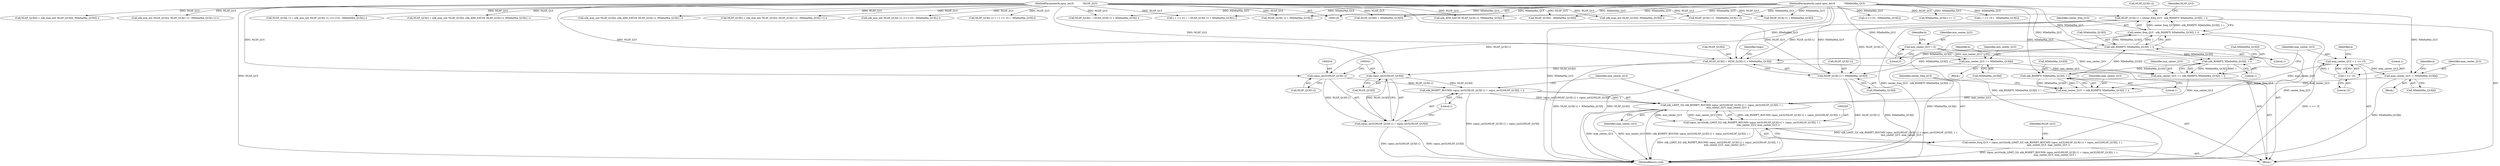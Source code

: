 digraph "0_Android_0d052d64480a30e83fcdda80f4774624e044beb7@integer" {
"1000348" [label="(Call,NLSF_Q15[I-1] = center_freq_Q15 - silk_RSHIFT( NDeltaMin_Q15[I], 1 ))"];
"1000354" [label="(Call,center_freq_Q15 - silk_RSHIFT( NDeltaMin_Q15[I], 1 ))"];
"1000326" [label="(Call,center_freq_Q15 = (opus_int16)silk_LIMIT_32( silk_RSHIFT_ROUND( (opus_int32)NLSF_Q15[I-1] + (opus_int32)NLSF_Q15[I], 1 ),\n                min_center_Q15, max_center_Q15 ))"];
"1000328" [label="(Call,(opus_int16)silk_LIMIT_32( silk_RSHIFT_ROUND( (opus_int32)NLSF_Q15[I-1] + (opus_int32)NLSF_Q15[I], 1 ),\n                min_center_Q15, max_center_Q15 ))"];
"1000330" [label="(Call,silk_LIMIT_32( silk_RSHIFT_ROUND( (opus_int32)NLSF_Q15[I-1] + (opus_int32)NLSF_Q15[I], 1 ),\n                min_center_Q15, max_center_Q15 ))"];
"1000331" [label="(Call,silk_RSHIFT_ROUND( (opus_int32)NLSF_Q15[I-1] + (opus_int32)NLSF_Q15[I], 1 ))"];
"1000333" [label="(Call,(opus_int32)NLSF_Q15[I-1])"];
"1000127" [label="(MethodParameterIn,opus_int16            *NLSF_Q15)"];
"1000348" [label="(Call,NLSF_Q15[I-1] = center_freq_Q15 - silk_RSHIFT( NDeltaMin_Q15[I], 1 ))"];
"1000340" [label="(Call,(opus_int32)NLSF_Q15[I])"];
"1000361" [label="(Call,NLSF_Q15[I] = NLSF_Q15[I-1] + NDeltaMin_Q15[I])"];
"1000356" [label="(Call,silk_RSHIFT( NDeltaMin_Q15[I], 1 ))"];
"1000321" [label="(Call,silk_RSHIFT( NDeltaMin_Q15[I], 1 ))"];
"1000294" [label="(Call,silk_RSHIFT( NDeltaMin_Q15[I], 1 ))"];
"1000128" [label="(MethodParameterIn,const opus_int16            *NDeltaMin_Q15)"];
"1000292" [label="(Call,min_center_Q15 += silk_RSHIFT( NDeltaMin_Q15[I], 1 ))"];
"1000274" [label="(Call,min_center_Q15 = 0)"];
"1000287" [label="(Call,min_center_Q15 += NDeltaMin_Q15[k])"];
"1000319" [label="(Call,max_center_Q15 -= silk_RSHIFT( NDeltaMin_Q15[I], 1 ))"];
"1000314" [label="(Call,max_center_Q15 -= NDeltaMin_Q15[k])"];
"1000299" [label="(Call,max_center_Q15 = 1 << 15)"];
"1000301" [label="(Call,1 << 15)"];
"1000332" [label="(Call,(opus_int32)NLSF_Q15[I-1] + (opus_int32)NLSF_Q15[I])"];
"1000365" [label="(Call,NLSF_Q15[I-1] + NDeltaMin_Q15[I])"];
"1000422" [label="(Call,NLSF_Q15[L-1] = silk_min_int( NLSF_Q15[L-1], (1<<15) - NDeltaMin_Q15[L] ))"];
"1000365" [label="(Call,NLSF_Q15[I-1] + NDeltaMin_Q15[I])"];
"1000295" [label="(Call,NDeltaMin_Q15[I])"];
"1000287" [label="(Call,min_center_Q15 += NDeltaMin_Q15[k])"];
"1000330" [label="(Call,silk_LIMIT_32( silk_RSHIFT_ROUND( (opus_int32)NLSF_Q15[I-1] + (opus_int32)NLSF_Q15[I], 1 ),\n                min_center_Q15, max_center_Q15 ))"];
"1000327" [label="(Identifier,center_freq_Q15)"];
"1000302" [label="(Literal,1)"];
"1000355" [label="(Identifier,center_freq_Q15)"];
"1000300" [label="(Identifier,max_center_Q15)"];
"1000157" [label="(Identifier,loops)"];
"1000356" [label="(Call,silk_RSHIFT( NDeltaMin_Q15[I], 1 ))"];
"1000335" [label="(Call,NLSF_Q15[I-1])"];
"1000301" [label="(Call,1 << 15)"];
"1000328" [label="(Call,(opus_int16)silk_LIMIT_32( silk_RSHIFT_ROUND( (opus_int32)NLSF_Q15[I-1] + (opus_int32)NLSF_Q15[I], 1 ),\n                min_center_Q15, max_center_Q15 ))"];
"1000354" [label="(Call,center_freq_Q15 - silk_RSHIFT( NDeltaMin_Q15[I], 1 ))"];
"1000326" [label="(Call,center_freq_Q15 = (opus_int16)silk_LIMIT_32( silk_RSHIFT_ROUND( (opus_int32)NLSF_Q15[I-1] + (opus_int32)NLSF_Q15[I], 1 ),\n                min_center_Q15, max_center_Q15 ))"];
"1000405" [label="(Call,NLSF_Q15[i] = silk_max_int( NLSF_Q15[i], silk_ADD_SAT16( NLSF_Q15[i-1], NDeltaMin_Q15[i] ) ))"];
"1000434" [label="(Call,(1<<15) - NDeltaMin_Q15[L])"];
"1000346" [label="(Identifier,min_center_Q15)"];
"1000471" [label="(MethodReturn,void)"];
"1000321" [label="(Call,silk_RSHIFT( NDeltaMin_Q15[I], 1 ))"];
"1000314" [label="(Call,max_center_Q15 -= NDeltaMin_Q15[k])"];
"1000348" [label="(Call,NLSF_Q15[I-1] = center_freq_Q15 - silk_RSHIFT( NDeltaMin_Q15[I], 1 ))"];
"1000215" [label="(Call,NLSF_Q15[L-1] + NDeltaMin_Q15[L])"];
"1000409" [label="(Call,silk_max_int( NLSF_Q15[i], silk_ADD_SAT16( NLSF_Q15[i-1], NDeltaMin_Q15[i] ) ))"];
"1000413" [label="(Call,silk_ADD_SAT16( NLSF_Q15[i-1], NDeltaMin_Q15[i] ))"];
"1000320" [label="(Identifier,max_center_Q15)"];
"1000274" [label="(Call,min_center_Q15 = 0)"];
"1000361" [label="(Call,NLSF_Q15[I] = NLSF_Q15[I-1] + NDeltaMin_Q15[I])"];
"1000288" [label="(Identifier,min_center_Q15)"];
"1000452" [label="(Call,NLSF_Q15[i] = silk_min_int( NLSF_Q15[i], NLSF_Q15[i+1] - NDeltaMin_Q15[i+1] ))"];
"1000362" [label="(Call,NLSF_Q15[I])"];
"1000273" [label="(Block,)"];
"1000349" [label="(Call,NLSF_Q15[I-1])"];
"1000306" [label="(Identifier,k)"];
"1000127" [label="(MethodParameterIn,opus_int16            *NLSF_Q15)"];
"1000342" [label="(Call,NLSF_Q15[I])"];
"1000292" [label="(Call,min_center_Q15 += silk_RSHIFT( NDeltaMin_Q15[I], 1 ))"];
"1000275" [label="(Identifier,min_center_Q15)"];
"1000161" [label="(Call,NLSF_Q15[0] - NDeltaMin_Q15[0])"];
"1000371" [label="(Call,NDeltaMin_Q15[I])"];
"1000360" [label="(Literal,1)"];
"1000331" [label="(Call,silk_RSHIFT_ROUND( (opus_int32)NLSF_Q15[I-1] + (opus_int32)NLSF_Q15[I], 1 ))"];
"1000286" [label="(Block,)"];
"1000128" [label="(MethodParameterIn,const opus_int16            *NDeltaMin_Q15)"];
"1000299" [label="(Call,max_center_Q15 = 1 << 15)"];
"1000428" [label="(Call,silk_min_int( NLSF_Q15[L-1], (1<<15) - NDeltaMin_Q15[L] ))"];
"1000259" [label="(Call,NLSF_Q15[L-1] = ( 1 << 15 ) - NDeltaMin_Q15[L])"];
"1000357" [label="(Call,NDeltaMin_Q15[I])"];
"1000385" [label="(Call,NLSF_Q15[0] = silk_max_int( NLSF_Q15[0], NDeltaMin_Q15[0] ))"];
"1000322" [label="(Call,NDeltaMin_Q15[I])"];
"1000315" [label="(Identifier,max_center_Q15)"];
"1000144" [label="(Call,NDeltaMin_Q15[L] >= 1)"];
"1000347" [label="(Identifier,max_center_Q15)"];
"1000389" [label="(Call,silk_max_int( NLSF_Q15[0], NDeltaMin_Q15[0] ))"];
"1000265" [label="(Call,( 1 << 15 ) - NDeltaMin_Q15[L])"];
"1000316" [label="(Call,NDeltaMin_Q15[k])"];
"1000289" [label="(Call,NDeltaMin_Q15[k])"];
"1000460" [label="(Call,NLSF_Q15[i+1] - NDeltaMin_Q15[i+1])"];
"1000303" [label="(Literal,15)"];
"1000294" [label="(Call,silk_RSHIFT( NDeltaMin_Q15[I], 1 ))"];
"1000340" [label="(Call,(opus_int32)NLSF_Q15[I])"];
"1000332" [label="(Call,(opus_int32)NLSF_Q15[I-1] + (opus_int32)NLSF_Q15[I])"];
"1000363" [label="(Identifier,NLSF_Q15)"];
"1000279" [label="(Identifier,k)"];
"1000298" [label="(Literal,1)"];
"1000246" [label="(Call,NLSF_Q15[0] = NDeltaMin_Q15[0])"];
"1000325" [label="(Literal,1)"];
"1000285" [label="(Identifier,k)"];
"1000456" [label="(Call,silk_min_int( NLSF_Q15[i], NLSF_Q15[i+1] - NDeltaMin_Q15[i+1] ))"];
"1000185" [label="(Call,NLSF_Q15[i] - ( NLSF_Q15[i-1] + NDeltaMin_Q15[i] ))"];
"1000312" [label="(Identifier,k)"];
"1000211" [label="(Call,( 1 << 15 ) - ( NLSF_Q15[L-1] + NDeltaMin_Q15[L] ))"];
"1000189" [label="(Call,NLSF_Q15[i-1] + NDeltaMin_Q15[i])"];
"1000276" [label="(Literal,0)"];
"1000313" [label="(Block,)"];
"1000350" [label="(Identifier,NLSF_Q15)"];
"1000293" [label="(Identifier,min_center_Q15)"];
"1000345" [label="(Literal,1)"];
"1000319" [label="(Call,max_center_Q15 -= silk_RSHIFT( NDeltaMin_Q15[I], 1 ))"];
"1000333" [label="(Call,(opus_int32)NLSF_Q15[I-1])"];
"1000366" [label="(Call,NLSF_Q15[I-1])"];
"1000348" -> "1000273"  [label="AST: "];
"1000348" -> "1000354"  [label="CFG: "];
"1000349" -> "1000348"  [label="AST: "];
"1000354" -> "1000348"  [label="AST: "];
"1000363" -> "1000348"  [label="CFG: "];
"1000348" -> "1000471"  [label="DDG: center_freq_Q15 - silk_RSHIFT( NDeltaMin_Q15[I], 1 )"];
"1000348" -> "1000333"  [label="DDG: NLSF_Q15[I-1]"];
"1000354" -> "1000348"  [label="DDG: center_freq_Q15"];
"1000354" -> "1000348"  [label="DDG: silk_RSHIFT( NDeltaMin_Q15[I], 1 )"];
"1000127" -> "1000348"  [label="DDG: NLSF_Q15"];
"1000348" -> "1000361"  [label="DDG: NLSF_Q15[I-1]"];
"1000348" -> "1000365"  [label="DDG: NLSF_Q15[I-1]"];
"1000354" -> "1000356"  [label="CFG: "];
"1000355" -> "1000354"  [label="AST: "];
"1000356" -> "1000354"  [label="AST: "];
"1000354" -> "1000471"  [label="DDG: silk_RSHIFT( NDeltaMin_Q15[I], 1 )"];
"1000354" -> "1000471"  [label="DDG: center_freq_Q15"];
"1000326" -> "1000354"  [label="DDG: center_freq_Q15"];
"1000356" -> "1000354"  [label="DDG: NDeltaMin_Q15[I]"];
"1000356" -> "1000354"  [label="DDG: 1"];
"1000326" -> "1000273"  [label="AST: "];
"1000326" -> "1000328"  [label="CFG: "];
"1000327" -> "1000326"  [label="AST: "];
"1000328" -> "1000326"  [label="AST: "];
"1000350" -> "1000326"  [label="CFG: "];
"1000326" -> "1000471"  [label="DDG: (opus_int16)silk_LIMIT_32( silk_RSHIFT_ROUND( (opus_int32)NLSF_Q15[I-1] + (opus_int32)NLSF_Q15[I], 1 ),\n                min_center_Q15, max_center_Q15 )"];
"1000328" -> "1000326"  [label="DDG: silk_LIMIT_32( silk_RSHIFT_ROUND( (opus_int32)NLSF_Q15[I-1] + (opus_int32)NLSF_Q15[I], 1 ),\n                min_center_Q15, max_center_Q15 )"];
"1000328" -> "1000330"  [label="CFG: "];
"1000329" -> "1000328"  [label="AST: "];
"1000330" -> "1000328"  [label="AST: "];
"1000328" -> "1000471"  [label="DDG: silk_LIMIT_32( silk_RSHIFT_ROUND( (opus_int32)NLSF_Q15[I-1] + (opus_int32)NLSF_Q15[I], 1 ),\n                min_center_Q15, max_center_Q15 )"];
"1000330" -> "1000328"  [label="DDG: silk_RSHIFT_ROUND( (opus_int32)NLSF_Q15[I-1] + (opus_int32)NLSF_Q15[I], 1 )"];
"1000330" -> "1000328"  [label="DDG: min_center_Q15"];
"1000330" -> "1000328"  [label="DDG: max_center_Q15"];
"1000330" -> "1000347"  [label="CFG: "];
"1000331" -> "1000330"  [label="AST: "];
"1000346" -> "1000330"  [label="AST: "];
"1000347" -> "1000330"  [label="AST: "];
"1000330" -> "1000471"  [label="DDG: silk_RSHIFT_ROUND( (opus_int32)NLSF_Q15[I-1] + (opus_int32)NLSF_Q15[I], 1 )"];
"1000330" -> "1000471"  [label="DDG: max_center_Q15"];
"1000330" -> "1000471"  [label="DDG: min_center_Q15"];
"1000331" -> "1000330"  [label="DDG: (opus_int32)NLSF_Q15[I-1] + (opus_int32)NLSF_Q15[I]"];
"1000331" -> "1000330"  [label="DDG: 1"];
"1000292" -> "1000330"  [label="DDG: min_center_Q15"];
"1000319" -> "1000330"  [label="DDG: max_center_Q15"];
"1000331" -> "1000345"  [label="CFG: "];
"1000332" -> "1000331"  [label="AST: "];
"1000345" -> "1000331"  [label="AST: "];
"1000346" -> "1000331"  [label="CFG: "];
"1000331" -> "1000471"  [label="DDG: (opus_int32)NLSF_Q15[I-1] + (opus_int32)NLSF_Q15[I]"];
"1000333" -> "1000331"  [label="DDG: NLSF_Q15[I-1]"];
"1000340" -> "1000331"  [label="DDG: NLSF_Q15[I]"];
"1000333" -> "1000332"  [label="AST: "];
"1000333" -> "1000335"  [label="CFG: "];
"1000334" -> "1000333"  [label="AST: "];
"1000335" -> "1000333"  [label="AST: "];
"1000341" -> "1000333"  [label="CFG: "];
"1000333" -> "1000332"  [label="DDG: NLSF_Q15[I-1]"];
"1000127" -> "1000333"  [label="DDG: NLSF_Q15"];
"1000127" -> "1000126"  [label="AST: "];
"1000127" -> "1000471"  [label="DDG: NLSF_Q15"];
"1000127" -> "1000161"  [label="DDG: NLSF_Q15"];
"1000127" -> "1000185"  [label="DDG: NLSF_Q15"];
"1000127" -> "1000189"  [label="DDG: NLSF_Q15"];
"1000127" -> "1000211"  [label="DDG: NLSF_Q15"];
"1000127" -> "1000215"  [label="DDG: NLSF_Q15"];
"1000127" -> "1000246"  [label="DDG: NLSF_Q15"];
"1000127" -> "1000259"  [label="DDG: NLSF_Q15"];
"1000127" -> "1000340"  [label="DDG: NLSF_Q15"];
"1000127" -> "1000361"  [label="DDG: NLSF_Q15"];
"1000127" -> "1000365"  [label="DDG: NLSF_Q15"];
"1000127" -> "1000385"  [label="DDG: NLSF_Q15"];
"1000127" -> "1000389"  [label="DDG: NLSF_Q15"];
"1000127" -> "1000405"  [label="DDG: NLSF_Q15"];
"1000127" -> "1000409"  [label="DDG: NLSF_Q15"];
"1000127" -> "1000413"  [label="DDG: NLSF_Q15"];
"1000127" -> "1000422"  [label="DDG: NLSF_Q15"];
"1000127" -> "1000428"  [label="DDG: NLSF_Q15"];
"1000127" -> "1000452"  [label="DDG: NLSF_Q15"];
"1000127" -> "1000456"  [label="DDG: NLSF_Q15"];
"1000127" -> "1000460"  [label="DDG: NLSF_Q15"];
"1000340" -> "1000332"  [label="AST: "];
"1000340" -> "1000342"  [label="CFG: "];
"1000341" -> "1000340"  [label="AST: "];
"1000342" -> "1000340"  [label="AST: "];
"1000332" -> "1000340"  [label="CFG: "];
"1000340" -> "1000332"  [label="DDG: NLSF_Q15[I]"];
"1000361" -> "1000340"  [label="DDG: NLSF_Q15[I]"];
"1000361" -> "1000273"  [label="AST: "];
"1000361" -> "1000365"  [label="CFG: "];
"1000362" -> "1000361"  [label="AST: "];
"1000365" -> "1000361"  [label="AST: "];
"1000157" -> "1000361"  [label="CFG: "];
"1000361" -> "1000471"  [label="DDG: NLSF_Q15[I-1] + NDeltaMin_Q15[I]"];
"1000361" -> "1000471"  [label="DDG: NLSF_Q15[I]"];
"1000356" -> "1000361"  [label="DDG: NDeltaMin_Q15[I]"];
"1000128" -> "1000361"  [label="DDG: NDeltaMin_Q15"];
"1000356" -> "1000360"  [label="CFG: "];
"1000357" -> "1000356"  [label="AST: "];
"1000360" -> "1000356"  [label="AST: "];
"1000356" -> "1000294"  [label="DDG: NDeltaMin_Q15[I]"];
"1000321" -> "1000356"  [label="DDG: NDeltaMin_Q15[I]"];
"1000128" -> "1000356"  [label="DDG: NDeltaMin_Q15"];
"1000356" -> "1000365"  [label="DDG: NDeltaMin_Q15[I]"];
"1000321" -> "1000319"  [label="AST: "];
"1000321" -> "1000325"  [label="CFG: "];
"1000322" -> "1000321"  [label="AST: "];
"1000325" -> "1000321"  [label="AST: "];
"1000319" -> "1000321"  [label="CFG: "];
"1000321" -> "1000319"  [label="DDG: NDeltaMin_Q15[I]"];
"1000321" -> "1000319"  [label="DDG: 1"];
"1000294" -> "1000321"  [label="DDG: NDeltaMin_Q15[I]"];
"1000128" -> "1000321"  [label="DDG: NDeltaMin_Q15"];
"1000294" -> "1000292"  [label="AST: "];
"1000294" -> "1000298"  [label="CFG: "];
"1000295" -> "1000294"  [label="AST: "];
"1000298" -> "1000294"  [label="AST: "];
"1000292" -> "1000294"  [label="CFG: "];
"1000294" -> "1000292"  [label="DDG: NDeltaMin_Q15[I]"];
"1000294" -> "1000292"  [label="DDG: 1"];
"1000128" -> "1000294"  [label="DDG: NDeltaMin_Q15"];
"1000128" -> "1000126"  [label="AST: "];
"1000128" -> "1000471"  [label="DDG: NDeltaMin_Q15"];
"1000128" -> "1000144"  [label="DDG: NDeltaMin_Q15"];
"1000128" -> "1000161"  [label="DDG: NDeltaMin_Q15"];
"1000128" -> "1000185"  [label="DDG: NDeltaMin_Q15"];
"1000128" -> "1000189"  [label="DDG: NDeltaMin_Q15"];
"1000128" -> "1000211"  [label="DDG: NDeltaMin_Q15"];
"1000128" -> "1000215"  [label="DDG: NDeltaMin_Q15"];
"1000128" -> "1000246"  [label="DDG: NDeltaMin_Q15"];
"1000128" -> "1000265"  [label="DDG: NDeltaMin_Q15"];
"1000128" -> "1000287"  [label="DDG: NDeltaMin_Q15"];
"1000128" -> "1000314"  [label="DDG: NDeltaMin_Q15"];
"1000128" -> "1000365"  [label="DDG: NDeltaMin_Q15"];
"1000128" -> "1000389"  [label="DDG: NDeltaMin_Q15"];
"1000128" -> "1000413"  [label="DDG: NDeltaMin_Q15"];
"1000128" -> "1000434"  [label="DDG: NDeltaMin_Q15"];
"1000128" -> "1000460"  [label="DDG: NDeltaMin_Q15"];
"1000292" -> "1000273"  [label="AST: "];
"1000293" -> "1000292"  [label="AST: "];
"1000300" -> "1000292"  [label="CFG: "];
"1000274" -> "1000292"  [label="DDG: min_center_Q15"];
"1000287" -> "1000292"  [label="DDG: min_center_Q15"];
"1000274" -> "1000273"  [label="AST: "];
"1000274" -> "1000276"  [label="CFG: "];
"1000275" -> "1000274"  [label="AST: "];
"1000276" -> "1000274"  [label="AST: "];
"1000279" -> "1000274"  [label="CFG: "];
"1000274" -> "1000287"  [label="DDG: min_center_Q15"];
"1000287" -> "1000286"  [label="AST: "];
"1000287" -> "1000289"  [label="CFG: "];
"1000288" -> "1000287"  [label="AST: "];
"1000289" -> "1000287"  [label="AST: "];
"1000285" -> "1000287"  [label="CFG: "];
"1000287" -> "1000471"  [label="DDG: NDeltaMin_Q15[k]"];
"1000319" -> "1000273"  [label="AST: "];
"1000320" -> "1000319"  [label="AST: "];
"1000327" -> "1000319"  [label="CFG: "];
"1000314" -> "1000319"  [label="DDG: max_center_Q15"];
"1000299" -> "1000319"  [label="DDG: max_center_Q15"];
"1000314" -> "1000313"  [label="AST: "];
"1000314" -> "1000316"  [label="CFG: "];
"1000315" -> "1000314"  [label="AST: "];
"1000316" -> "1000314"  [label="AST: "];
"1000312" -> "1000314"  [label="CFG: "];
"1000314" -> "1000471"  [label="DDG: NDeltaMin_Q15[k]"];
"1000299" -> "1000314"  [label="DDG: max_center_Q15"];
"1000299" -> "1000273"  [label="AST: "];
"1000299" -> "1000301"  [label="CFG: "];
"1000300" -> "1000299"  [label="AST: "];
"1000301" -> "1000299"  [label="AST: "];
"1000306" -> "1000299"  [label="CFG: "];
"1000299" -> "1000471"  [label="DDG: 1 << 15"];
"1000301" -> "1000299"  [label="DDG: 1"];
"1000301" -> "1000299"  [label="DDG: 15"];
"1000301" -> "1000303"  [label="CFG: "];
"1000302" -> "1000301"  [label="AST: "];
"1000303" -> "1000301"  [label="AST: "];
"1000345" -> "1000332"  [label="CFG: "];
"1000332" -> "1000471"  [label="DDG: (opus_int32)NLSF_Q15[I-1]"];
"1000332" -> "1000471"  [label="DDG: (opus_int32)NLSF_Q15[I]"];
"1000365" -> "1000371"  [label="CFG: "];
"1000366" -> "1000365"  [label="AST: "];
"1000371" -> "1000365"  [label="AST: "];
"1000365" -> "1000471"  [label="DDG: NLSF_Q15[I-1]"];
"1000365" -> "1000471"  [label="DDG: NDeltaMin_Q15[I]"];
}
